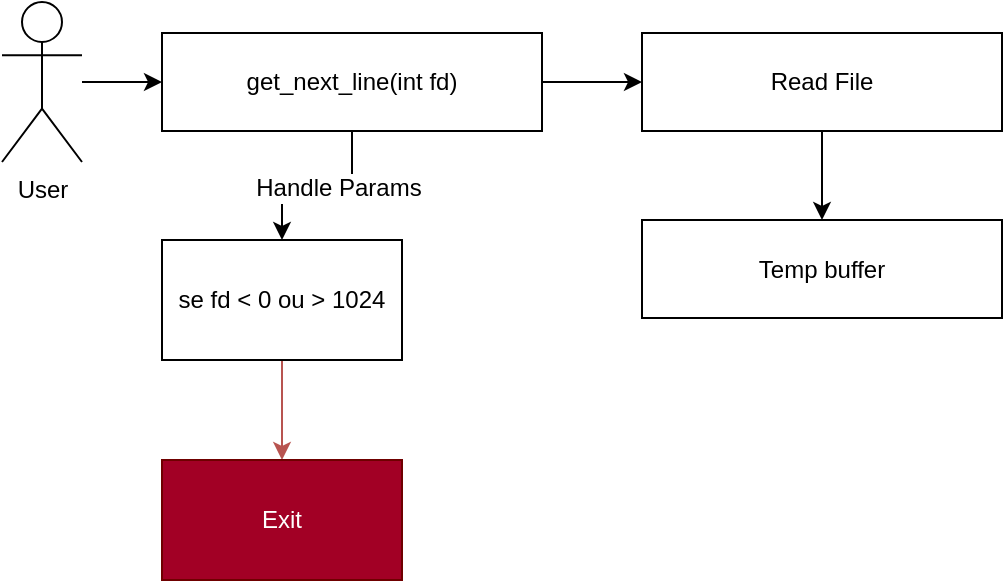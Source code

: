 <mxfile version="26.0.16">
  <diagram name="Page-1" id="GGL67-tkHrbgC_uqFUn7">
    <mxGraphModel dx="1434" dy="835" grid="1" gridSize="10" guides="1" tooltips="1" connect="1" arrows="1" fold="1" page="1" pageScale="1" pageWidth="850" pageHeight="1100" math="0" shadow="0">
      <root>
        <mxCell id="0" />
        <mxCell id="1" parent="0" />
        <mxCell id="Xx-TET3poisACI4UWlZy-7" style="edgeStyle=orthogonalEdgeStyle;rounded=0;orthogonalLoop=1;jettySize=auto;html=1;entryX=0;entryY=0.5;entryDx=0;entryDy=0;" edge="1" parent="1" source="Xx-TET3poisACI4UWlZy-1" target="Xx-TET3poisACI4UWlZy-8">
          <mxGeometry relative="1" as="geometry">
            <mxPoint x="170" y="81" as="targetPoint" />
          </mxGeometry>
        </mxCell>
        <mxCell id="Xx-TET3poisACI4UWlZy-1" value="User" style="shape=umlActor;verticalLabelPosition=bottom;verticalAlign=top;html=1;outlineConnect=0;" vertex="1" parent="1">
          <mxGeometry x="40" y="41" width="40" height="80" as="geometry" />
        </mxCell>
        <mxCell id="Xx-TET3poisACI4UWlZy-11" style="edgeStyle=orthogonalEdgeStyle;rounded=0;orthogonalLoop=1;jettySize=auto;html=1;entryX=0.5;entryY=0;entryDx=0;entryDy=0;" edge="1" parent="1" source="Xx-TET3poisACI4UWlZy-8" target="Xx-TET3poisACI4UWlZy-10">
          <mxGeometry relative="1" as="geometry" />
        </mxCell>
        <mxCell id="Xx-TET3poisACI4UWlZy-12" value="&lt;font style=&quot;font-size: 12px;&quot;&gt;Handle Params&lt;/font&gt;" style="edgeLabel;html=1;align=center;verticalAlign=middle;resizable=0;points=[];" vertex="1" connectable="0" parent="Xx-TET3poisACI4UWlZy-11">
          <mxGeometry x="-0.227" y="1" relative="1" as="geometry">
            <mxPoint as="offset" />
          </mxGeometry>
        </mxCell>
        <mxCell id="Xx-TET3poisACI4UWlZy-16" style="edgeStyle=orthogonalEdgeStyle;rounded=0;orthogonalLoop=1;jettySize=auto;html=1;" edge="1" parent="1" source="Xx-TET3poisACI4UWlZy-8" target="Xx-TET3poisACI4UWlZy-15">
          <mxGeometry relative="1" as="geometry" />
        </mxCell>
        <mxCell id="Xx-TET3poisACI4UWlZy-8" value="get_next_line(int fd)" style="rounded=0;whiteSpace=wrap;html=1;" vertex="1" parent="1">
          <mxGeometry x="120" y="56.5" width="190" height="49" as="geometry" />
        </mxCell>
        <mxCell id="Xx-TET3poisACI4UWlZy-14" style="edgeStyle=orthogonalEdgeStyle;rounded=0;orthogonalLoop=1;jettySize=auto;html=1;entryX=0.5;entryY=0;entryDx=0;entryDy=0;fillColor=#f8cecc;strokeColor=#b85450;" edge="1" parent="1" source="Xx-TET3poisACI4UWlZy-10" target="Xx-TET3poisACI4UWlZy-13">
          <mxGeometry relative="1" as="geometry" />
        </mxCell>
        <mxCell id="Xx-TET3poisACI4UWlZy-10" value="se fd &amp;lt; 0 ou &amp;gt; 1024" style="rounded=0;whiteSpace=wrap;html=1;" vertex="1" parent="1">
          <mxGeometry x="120" y="160" width="120" height="60" as="geometry" />
        </mxCell>
        <mxCell id="Xx-TET3poisACI4UWlZy-13" value="Exit" style="rounded=0;whiteSpace=wrap;html=1;fillColor=#a20025;strokeColor=#6F0000;fontColor=#ffffff;" vertex="1" parent="1">
          <mxGeometry x="120" y="270" width="120" height="60" as="geometry" />
        </mxCell>
        <mxCell id="Xx-TET3poisACI4UWlZy-18" style="edgeStyle=orthogonalEdgeStyle;rounded=0;orthogonalLoop=1;jettySize=auto;html=1;" edge="1" parent="1" source="Xx-TET3poisACI4UWlZy-15" target="Xx-TET3poisACI4UWlZy-17">
          <mxGeometry relative="1" as="geometry" />
        </mxCell>
        <mxCell id="Xx-TET3poisACI4UWlZy-15" value="Read File" style="rounded=0;whiteSpace=wrap;html=1;" vertex="1" parent="1">
          <mxGeometry x="360" y="56.5" width="180" height="49" as="geometry" />
        </mxCell>
        <mxCell id="Xx-TET3poisACI4UWlZy-17" value="Temp buffer" style="rounded=0;whiteSpace=wrap;html=1;" vertex="1" parent="1">
          <mxGeometry x="360" y="150" width="180" height="49" as="geometry" />
        </mxCell>
      </root>
    </mxGraphModel>
  </diagram>
</mxfile>
